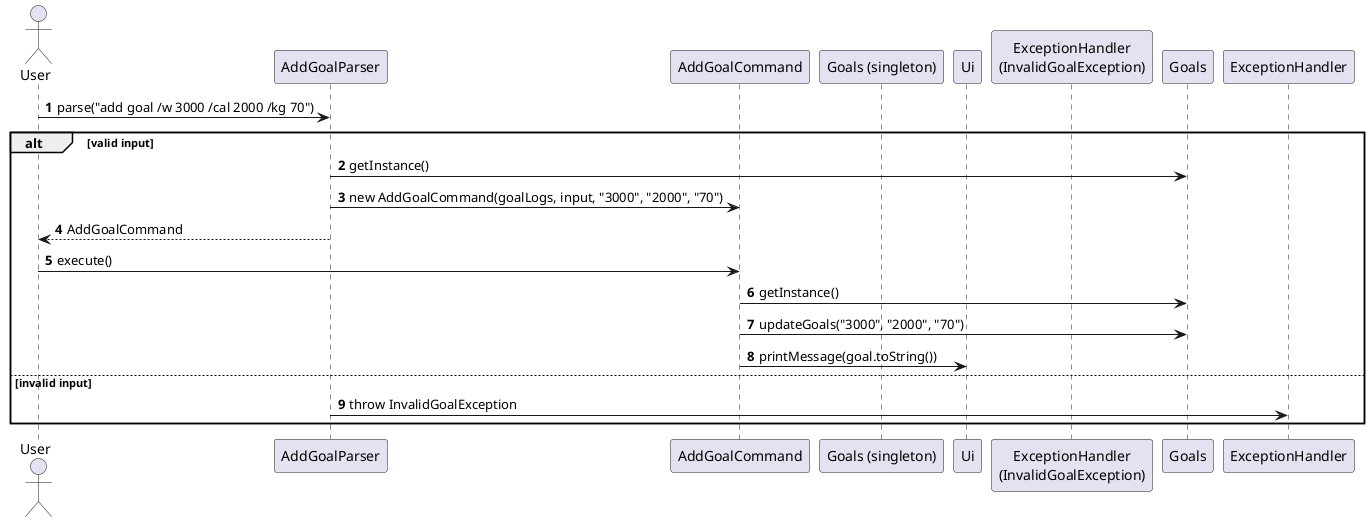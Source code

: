 /*
@startuml
'autonumber for call numbering
autonumber

actor User
participant "AddGoalParser" as Parser
participant "AddGoalCommand"
participant "Goals (singleton)"
participant "Ui"
participant "ExceptionHandler\n(InvalidGoalException)"

User -> Parser: parse("add goal /w 3000 /cal 2000 /kg 70")

alt valid input
    Parser -> Goals: getInstance()
    Parser -> AddGoalCommand: new AddGoalCommand(goalLogs, input, "3000", "2000", "70")
    Parser --> User: AddGoalCommand

    User -> AddGoalCommand: execute()
    AddGoalCommand -> Goals: getInstance()
    AddGoalCommand -> Goals: updateGoals("3000", "2000", "70")
    AddGoalCommand -> Ui: printMessage(goal.toString())
else invalid input
    Parser -> ExceptionHandler: throw InvalidGoalException
end

@enduml
*/
